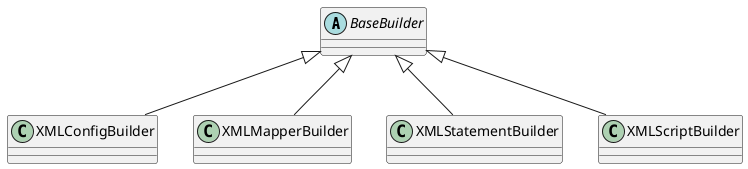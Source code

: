@startuml
'https://plantuml.com/class-diagram

abstract class BaseBuilder
class XMLConfigBuilder
class XMLMapperBuilder
class XMLStatementBuilder
class XMLScriptBuilder

BaseBuilder <|-- XMLStatementBuilder
BaseBuilder <|-- XMLConfigBuilder
BaseBuilder <|-- XMLMapperBuilder
BaseBuilder <|-- XMLScriptBuilder

@enduml